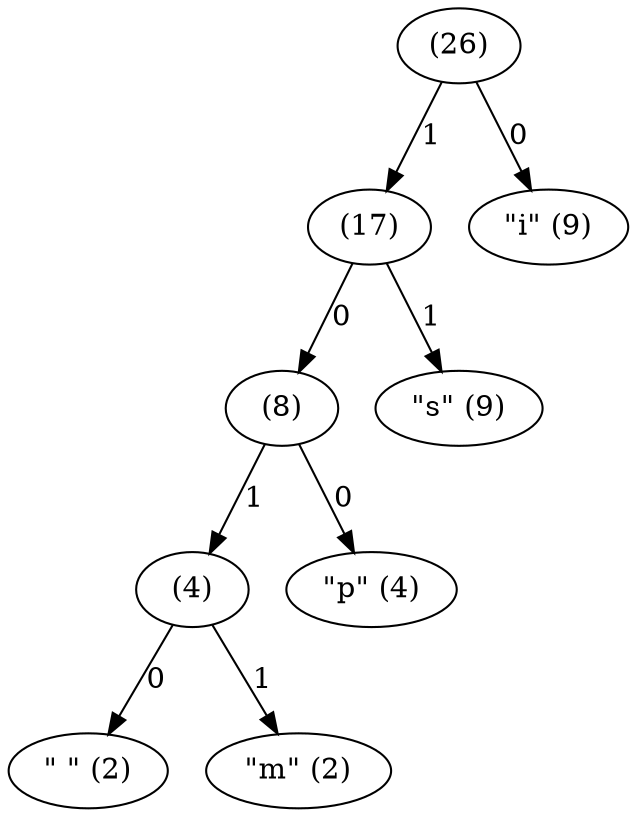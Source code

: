 digraph {
  leaf_0x20 [label="\" \" (2)"];
  leaf_0x6d [label="\"m\" (2)"];
  internal_0 -> leaf_0x20 [label="0"];
  internal_0 -> leaf_0x6d [label="1"];
  leaf_0x70 [label="\"p\" (4)"];
  internal_0 [label="(4)"];
  internal_1 -> leaf_0x70 [label="0"];
  internal_1 -> internal_0 [label="1"];
  internal_1 [label="(8)"];
  leaf_0x73 [label="\"s\" (9)"];
  internal_2 -> internal_1 [label="0"];
  internal_2 -> leaf_0x73 [label="1"];
  leaf_0x69 [label="\"i\" (9)"];
  internal_2 [label="(17)"];
  internal_3 -> leaf_0x69 [label="0"];
  internal_3 -> internal_2 [label="1"];
  internal_3 [label="(26)"];
}
